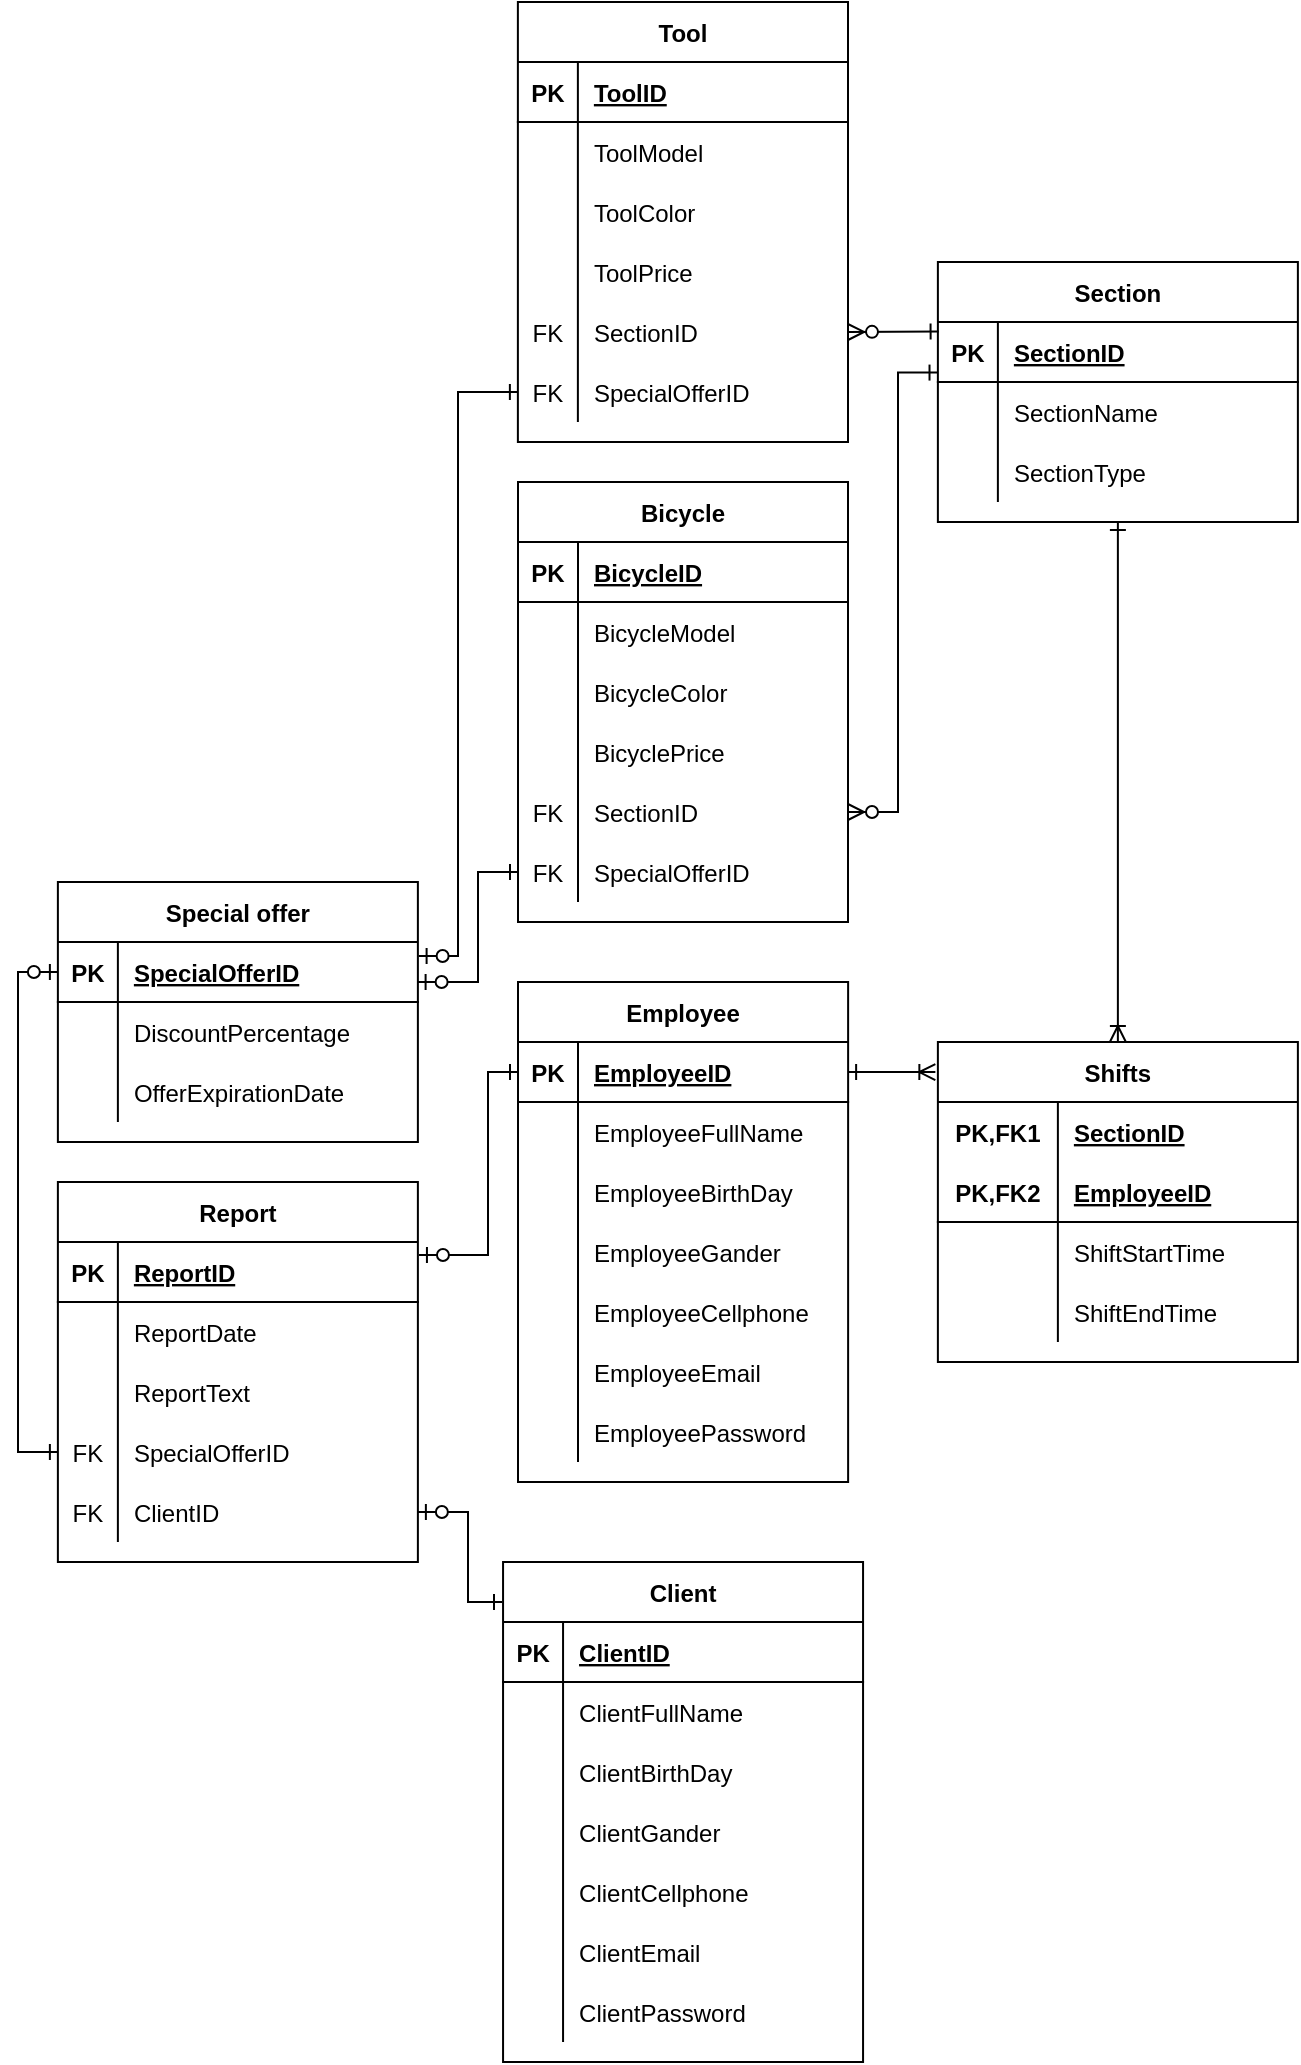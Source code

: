 <mxfile version="14.0.5" type="device"><diagram id="lmadUIUauROQdjqGuZYz" name="Page-1"><mxGraphModel dx="1108" dy="1550" grid="1" gridSize="10" guides="1" tooltips="1" connect="1" arrows="1" fold="1" page="1" pageScale="1" pageWidth="850" pageHeight="1100" math="0" shadow="0"><root><mxCell id="0"/><mxCell id="1" parent="0"/><mxCell id="s6NvcJNstseHKrPPLqI4-10" style="edgeStyle=orthogonalEdgeStyle;rounded=0;orthogonalLoop=1;jettySize=auto;html=1;startArrow=ERone;startFill=0;endArrow=ERzeroToMany;endFill=1;entryX=1;entryY=0.5;entryDx=0;entryDy=0;exitX=-0.001;exitY=0.843;exitDx=0;exitDy=0;exitPerimeter=0;" parent="1" source="3rM5yPmMmxu6O7tjROfl-2" target="J4gI7wY_akYeX6URA9M2-9" edge="1"><mxGeometry relative="1" as="geometry"><mxPoint x="554.94" y="-610" as="sourcePoint"/><mxPoint x="554.94" y="-510" as="targetPoint"/><Array as="points"><mxPoint x="545" y="-905"/><mxPoint x="545" y="-685"/></Array></mxGeometry></mxCell><mxCell id="J4gI7wY_akYeX6URA9M2-54" style="edgeStyle=orthogonalEdgeStyle;rounded=0;orthogonalLoop=1;jettySize=auto;html=1;exitX=0.5;exitY=1;exitDx=0;exitDy=0;entryX=0.5;entryY=0;entryDx=0;entryDy=0;startArrow=ERone;startFill=0;endArrow=ERoneToMany;endFill=0;" parent="1" source="3rM5yPmMmxu6O7tjROfl-1" target="J4gI7wY_akYeX6URA9M2-34" edge="1"><mxGeometry relative="1" as="geometry"/></mxCell><mxCell id="3rM5yPmMmxu6O7tjROfl-1" value="Section" style="shape=table;startSize=30;container=1;collapsible=1;childLayout=tableLayout;fixedRows=1;rowLines=0;fontStyle=1;align=center;resizeLast=1;" parent="1" vertex="1"><mxGeometry x="564.94" y="-960" width="180.0" height="130" as="geometry"/></mxCell><mxCell id="3rM5yPmMmxu6O7tjROfl-2" value="" style="shape=partialRectangle;collapsible=0;dropTarget=0;pointerEvents=0;fillColor=none;top=0;left=0;bottom=1;right=0;points=[[0,0.5],[1,0.5]];portConstraint=eastwest;" parent="3rM5yPmMmxu6O7tjROfl-1" vertex="1"><mxGeometry y="30" width="180.0" height="30" as="geometry"/></mxCell><mxCell id="3rM5yPmMmxu6O7tjROfl-3" value="PK" style="shape=partialRectangle;connectable=0;fillColor=none;top=0;left=0;bottom=0;right=0;fontStyle=1;overflow=hidden;" parent="3rM5yPmMmxu6O7tjROfl-2" vertex="1"><mxGeometry width="30" height="30" as="geometry"/></mxCell><mxCell id="3rM5yPmMmxu6O7tjROfl-4" value="SectionID" style="shape=partialRectangle;connectable=0;fillColor=none;top=0;left=0;bottom=0;right=0;align=left;spacingLeft=6;fontStyle=5;overflow=hidden;" parent="3rM5yPmMmxu6O7tjROfl-2" vertex="1"><mxGeometry x="30" width="150.0" height="30" as="geometry"/></mxCell><mxCell id="3rM5yPmMmxu6O7tjROfl-5" value="" style="shape=partialRectangle;collapsible=0;dropTarget=0;pointerEvents=0;fillColor=none;top=0;left=0;bottom=0;right=0;points=[[0,0.5],[1,0.5]];portConstraint=eastwest;" parent="3rM5yPmMmxu6O7tjROfl-1" vertex="1"><mxGeometry y="60" width="180.0" height="30" as="geometry"/></mxCell><mxCell id="3rM5yPmMmxu6O7tjROfl-6" value="" style="shape=partialRectangle;connectable=0;fillColor=none;top=0;left=0;bottom=0;right=0;editable=1;overflow=hidden;" parent="3rM5yPmMmxu6O7tjROfl-5" vertex="1"><mxGeometry width="30" height="30" as="geometry"/></mxCell><mxCell id="3rM5yPmMmxu6O7tjROfl-7" value="SectionName" style="shape=partialRectangle;connectable=0;fillColor=none;top=0;left=0;bottom=0;right=0;align=left;spacingLeft=6;overflow=hidden;" parent="3rM5yPmMmxu6O7tjROfl-5" vertex="1"><mxGeometry x="30" width="150.0" height="30" as="geometry"/></mxCell><mxCell id="3rM5yPmMmxu6O7tjROfl-8" value="" style="shape=partialRectangle;collapsible=0;dropTarget=0;pointerEvents=0;fillColor=none;top=0;left=0;bottom=0;right=0;points=[[0,0.5],[1,0.5]];portConstraint=eastwest;" parent="3rM5yPmMmxu6O7tjROfl-1" vertex="1"><mxGeometry y="90" width="180.0" height="30" as="geometry"/></mxCell><mxCell id="3rM5yPmMmxu6O7tjROfl-9" value="" style="shape=partialRectangle;connectable=0;fillColor=none;top=0;left=0;bottom=0;right=0;editable=1;overflow=hidden;" parent="3rM5yPmMmxu6O7tjROfl-8" vertex="1"><mxGeometry width="30" height="30" as="geometry"/></mxCell><mxCell id="3rM5yPmMmxu6O7tjROfl-10" value="SectionType" style="shape=partialRectangle;connectable=0;fillColor=none;top=0;left=0;bottom=0;right=0;align=left;spacingLeft=6;overflow=hidden;" parent="3rM5yPmMmxu6O7tjROfl-8" vertex="1"><mxGeometry x="30" width="150.0" height="30" as="geometry"/></mxCell><mxCell id="3rM5yPmMmxu6O7tjROfl-14" value="Bicycle" style="shape=table;startSize=30;container=1;collapsible=1;childLayout=tableLayout;fixedRows=1;rowLines=0;fontStyle=1;align=center;resizeLast=1;" parent="1" vertex="1"><mxGeometry x="355" y="-850" width="165" height="220" as="geometry"/></mxCell><mxCell id="3rM5yPmMmxu6O7tjROfl-15" value="" style="shape=partialRectangle;collapsible=0;dropTarget=0;pointerEvents=0;fillColor=none;top=0;left=0;bottom=1;right=0;points=[[0,0.5],[1,0.5]];portConstraint=eastwest;" parent="3rM5yPmMmxu6O7tjROfl-14" vertex="1"><mxGeometry y="30" width="165" height="30" as="geometry"/></mxCell><mxCell id="3rM5yPmMmxu6O7tjROfl-16" value="PK" style="shape=partialRectangle;connectable=0;fillColor=none;top=0;left=0;bottom=0;right=0;fontStyle=1;overflow=hidden;" parent="3rM5yPmMmxu6O7tjROfl-15" vertex="1"><mxGeometry width="30" height="30" as="geometry"/></mxCell><mxCell id="3rM5yPmMmxu6O7tjROfl-17" value="BicycleID" style="shape=partialRectangle;connectable=0;fillColor=none;top=0;left=0;bottom=0;right=0;align=left;spacingLeft=6;fontStyle=5;overflow=hidden;" parent="3rM5yPmMmxu6O7tjROfl-15" vertex="1"><mxGeometry x="30" width="135" height="30" as="geometry"/></mxCell><mxCell id="3rM5yPmMmxu6O7tjROfl-18" value="" style="shape=partialRectangle;collapsible=0;dropTarget=0;pointerEvents=0;fillColor=none;top=0;left=0;bottom=0;right=0;points=[[0,0.5],[1,0.5]];portConstraint=eastwest;" parent="3rM5yPmMmxu6O7tjROfl-14" vertex="1"><mxGeometry y="60" width="165" height="30" as="geometry"/></mxCell><mxCell id="3rM5yPmMmxu6O7tjROfl-19" value="" style="shape=partialRectangle;connectable=0;fillColor=none;top=0;left=0;bottom=0;right=0;editable=1;overflow=hidden;" parent="3rM5yPmMmxu6O7tjROfl-18" vertex="1"><mxGeometry width="30" height="30" as="geometry"/></mxCell><mxCell id="3rM5yPmMmxu6O7tjROfl-20" value="BicycleModel" style="shape=partialRectangle;connectable=0;fillColor=none;top=0;left=0;bottom=0;right=0;align=left;spacingLeft=6;overflow=hidden;" parent="3rM5yPmMmxu6O7tjROfl-18" vertex="1"><mxGeometry x="30" width="135" height="30" as="geometry"/></mxCell><mxCell id="3rM5yPmMmxu6O7tjROfl-24" value="" style="shape=partialRectangle;collapsible=0;dropTarget=0;pointerEvents=0;fillColor=none;top=0;left=0;bottom=0;right=0;points=[[0,0.5],[1,0.5]];portConstraint=eastwest;" parent="3rM5yPmMmxu6O7tjROfl-14" vertex="1"><mxGeometry y="90" width="165" height="30" as="geometry"/></mxCell><mxCell id="3rM5yPmMmxu6O7tjROfl-25" value="" style="shape=partialRectangle;connectable=0;fillColor=none;top=0;left=0;bottom=0;right=0;editable=1;overflow=hidden;" parent="3rM5yPmMmxu6O7tjROfl-24" vertex="1"><mxGeometry width="30" height="30" as="geometry"/></mxCell><mxCell id="3rM5yPmMmxu6O7tjROfl-26" value="BicycleColor" style="shape=partialRectangle;connectable=0;fillColor=none;top=0;left=0;bottom=0;right=0;align=left;spacingLeft=6;overflow=hidden;" parent="3rM5yPmMmxu6O7tjROfl-24" vertex="1"><mxGeometry x="30" width="135" height="30" as="geometry"/></mxCell><mxCell id="Rha8ZCrtlKAXFtoieiKJ-1" value="" style="shape=partialRectangle;collapsible=0;dropTarget=0;pointerEvents=0;fillColor=none;top=0;left=0;bottom=0;right=0;points=[[0,0.5],[1,0.5]];portConstraint=eastwest;" parent="3rM5yPmMmxu6O7tjROfl-14" vertex="1"><mxGeometry y="120" width="165" height="30" as="geometry"/></mxCell><mxCell id="Rha8ZCrtlKAXFtoieiKJ-2" value="" style="shape=partialRectangle;connectable=0;fillColor=none;top=0;left=0;bottom=0;right=0;editable=1;overflow=hidden;" parent="Rha8ZCrtlKAXFtoieiKJ-1" vertex="1"><mxGeometry width="30" height="30" as="geometry"/></mxCell><mxCell id="Rha8ZCrtlKAXFtoieiKJ-3" value="BicyclePrice" style="shape=partialRectangle;connectable=0;fillColor=none;top=0;left=0;bottom=0;right=0;align=left;spacingLeft=6;overflow=hidden;" parent="Rha8ZCrtlKAXFtoieiKJ-1" vertex="1"><mxGeometry x="30" width="135" height="30" as="geometry"/></mxCell><mxCell id="J4gI7wY_akYeX6URA9M2-9" value="" style="shape=partialRectangle;collapsible=0;dropTarget=0;pointerEvents=0;fillColor=none;top=0;left=0;bottom=0;right=0;points=[[0,0.5],[1,0.5]];portConstraint=eastwest;" parent="3rM5yPmMmxu6O7tjROfl-14" vertex="1"><mxGeometry y="150" width="165" height="30" as="geometry"/></mxCell><mxCell id="J4gI7wY_akYeX6URA9M2-10" value="FK" style="shape=partialRectangle;connectable=0;fillColor=none;top=0;left=0;bottom=0;right=0;editable=1;overflow=hidden;" parent="J4gI7wY_akYeX6URA9M2-9" vertex="1"><mxGeometry width="30" height="30" as="geometry"/></mxCell><mxCell id="J4gI7wY_akYeX6URA9M2-11" value="SectionID" style="shape=partialRectangle;connectable=0;fillColor=none;top=0;left=0;bottom=0;right=0;align=left;spacingLeft=6;overflow=hidden;" parent="J4gI7wY_akYeX6URA9M2-9" vertex="1"><mxGeometry x="30" width="135" height="30" as="geometry"/></mxCell><mxCell id="gxsIhptOHqx9A7-Ye-sE-6" value="" style="shape=partialRectangle;collapsible=0;dropTarget=0;pointerEvents=0;fillColor=none;top=0;left=0;bottom=0;right=0;points=[[0,0.5],[1,0.5]];portConstraint=eastwest;" parent="3rM5yPmMmxu6O7tjROfl-14" vertex="1"><mxGeometry y="180" width="165" height="30" as="geometry"/></mxCell><mxCell id="gxsIhptOHqx9A7-Ye-sE-7" value="FK" style="shape=partialRectangle;connectable=0;fillColor=none;top=0;left=0;bottom=0;right=0;editable=1;overflow=hidden;" parent="gxsIhptOHqx9A7-Ye-sE-6" vertex="1"><mxGeometry width="30" height="30" as="geometry"/></mxCell><mxCell id="gxsIhptOHqx9A7-Ye-sE-8" value="SpecialOfferID" style="shape=partialRectangle;connectable=0;fillColor=none;top=0;left=0;bottom=0;right=0;align=left;spacingLeft=6;overflow=hidden;" parent="gxsIhptOHqx9A7-Ye-sE-6" vertex="1"><mxGeometry x="30" width="135" height="30" as="geometry"/></mxCell><mxCell id="gxsIhptOHqx9A7-Ye-sE-5" style="edgeStyle=orthogonalEdgeStyle;rounded=0;orthogonalLoop=1;jettySize=auto;html=1;exitX=0;exitY=0.5;exitDx=0;exitDy=0;startArrow=ERone;startFill=0;endArrow=ERzeroToOne;endFill=1;entryX=1.002;entryY=0.224;entryDx=0;entryDy=0;entryPerimeter=0;" parent="1" source="gxsIhptOHqx9A7-Ye-sE-12" target="3rM5yPmMmxu6O7tjROfl-67" edge="1"><mxGeometry relative="1" as="geometry"><mxPoint x="325" y="-599" as="targetPoint"/><Array as="points"><mxPoint x="325" y="-895"/><mxPoint x="325" y="-613"/><mxPoint x="305" y="-613"/></Array></mxGeometry></mxCell><mxCell id="3rM5yPmMmxu6O7tjROfl-27" value="Tool" style="shape=table;startSize=30;container=1;collapsible=1;childLayout=tableLayout;fixedRows=1;rowLines=0;fontStyle=1;align=center;resizeLast=1;" parent="1" vertex="1"><mxGeometry x="354.94" y="-1090" width="165.06" height="220" as="geometry"/></mxCell><mxCell id="3rM5yPmMmxu6O7tjROfl-28" value="" style="shape=partialRectangle;collapsible=0;dropTarget=0;pointerEvents=0;fillColor=none;top=0;left=0;bottom=1;right=0;points=[[0,0.5],[1,0.5]];portConstraint=eastwest;" parent="3rM5yPmMmxu6O7tjROfl-27" vertex="1"><mxGeometry y="30" width="165.06" height="30" as="geometry"/></mxCell><mxCell id="3rM5yPmMmxu6O7tjROfl-29" value="PK" style="shape=partialRectangle;connectable=0;fillColor=none;top=0;left=0;bottom=0;right=0;fontStyle=1;overflow=hidden;" parent="3rM5yPmMmxu6O7tjROfl-28" vertex="1"><mxGeometry width="30" height="30" as="geometry"/></mxCell><mxCell id="3rM5yPmMmxu6O7tjROfl-30" value="ToolID" style="shape=partialRectangle;connectable=0;fillColor=none;top=0;left=0;bottom=0;right=0;align=left;spacingLeft=6;fontStyle=5;overflow=hidden;" parent="3rM5yPmMmxu6O7tjROfl-28" vertex="1"><mxGeometry x="30" width="135.06" height="30" as="geometry"/></mxCell><mxCell id="3rM5yPmMmxu6O7tjROfl-31" value="" style="shape=partialRectangle;collapsible=0;dropTarget=0;pointerEvents=0;fillColor=none;top=0;left=0;bottom=0;right=0;points=[[0,0.5],[1,0.5]];portConstraint=eastwest;" parent="3rM5yPmMmxu6O7tjROfl-27" vertex="1"><mxGeometry y="60" width="165.06" height="30" as="geometry"/></mxCell><mxCell id="3rM5yPmMmxu6O7tjROfl-32" value="" style="shape=partialRectangle;connectable=0;fillColor=none;top=0;left=0;bottom=0;right=0;editable=1;overflow=hidden;" parent="3rM5yPmMmxu6O7tjROfl-31" vertex="1"><mxGeometry width="30" height="30" as="geometry"/></mxCell><mxCell id="3rM5yPmMmxu6O7tjROfl-33" value="ToolModel" style="shape=partialRectangle;connectable=0;fillColor=none;top=0;left=0;bottom=0;right=0;align=left;spacingLeft=6;overflow=hidden;" parent="3rM5yPmMmxu6O7tjROfl-31" vertex="1"><mxGeometry x="30" width="135.06" height="30" as="geometry"/></mxCell><mxCell id="3rM5yPmMmxu6O7tjROfl-37" value="" style="shape=partialRectangle;collapsible=0;dropTarget=0;pointerEvents=0;fillColor=none;top=0;left=0;bottom=0;right=0;points=[[0,0.5],[1,0.5]];portConstraint=eastwest;" parent="3rM5yPmMmxu6O7tjROfl-27" vertex="1"><mxGeometry y="90" width="165.06" height="30" as="geometry"/></mxCell><mxCell id="3rM5yPmMmxu6O7tjROfl-38" value="" style="shape=partialRectangle;connectable=0;fillColor=none;top=0;left=0;bottom=0;right=0;editable=1;overflow=hidden;" parent="3rM5yPmMmxu6O7tjROfl-37" vertex="1"><mxGeometry width="30" height="30" as="geometry"/></mxCell><mxCell id="3rM5yPmMmxu6O7tjROfl-39" value="ToolColor" style="shape=partialRectangle;connectable=0;fillColor=none;top=0;left=0;bottom=0;right=0;align=left;spacingLeft=6;overflow=hidden;" parent="3rM5yPmMmxu6O7tjROfl-37" vertex="1"><mxGeometry x="30" width="135.06" height="30" as="geometry"/></mxCell><mxCell id="J4gI7wY_akYeX6URA9M2-6" value="" style="shape=partialRectangle;collapsible=0;dropTarget=0;pointerEvents=0;fillColor=none;top=0;left=0;bottom=0;right=0;points=[[0,0.5],[1,0.5]];portConstraint=eastwest;" parent="3rM5yPmMmxu6O7tjROfl-27" vertex="1"><mxGeometry y="120" width="165.06" height="30" as="geometry"/></mxCell><mxCell id="J4gI7wY_akYeX6URA9M2-7" value="" style="shape=partialRectangle;connectable=0;fillColor=none;top=0;left=0;bottom=0;right=0;editable=1;overflow=hidden;" parent="J4gI7wY_akYeX6URA9M2-6" vertex="1"><mxGeometry width="30" height="30" as="geometry"/></mxCell><mxCell id="J4gI7wY_akYeX6URA9M2-8" value="ToolPrice" style="shape=partialRectangle;connectable=0;fillColor=none;top=0;left=0;bottom=0;right=0;align=left;spacingLeft=6;overflow=hidden;" parent="J4gI7wY_akYeX6URA9M2-6" vertex="1"><mxGeometry x="30" width="135.06" height="30" as="geometry"/></mxCell><mxCell id="J4gI7wY_akYeX6URA9M2-12" value="" style="shape=partialRectangle;collapsible=0;dropTarget=0;pointerEvents=0;fillColor=none;top=0;left=0;bottom=0;right=0;points=[[0,0.5],[1,0.5]];portConstraint=eastwest;" parent="3rM5yPmMmxu6O7tjROfl-27" vertex="1"><mxGeometry y="150" width="165.06" height="30" as="geometry"/></mxCell><mxCell id="J4gI7wY_akYeX6URA9M2-13" value="FK" style="shape=partialRectangle;connectable=0;fillColor=none;top=0;left=0;bottom=0;right=0;editable=1;overflow=hidden;" parent="J4gI7wY_akYeX6URA9M2-12" vertex="1"><mxGeometry width="30" height="30" as="geometry"/></mxCell><mxCell id="J4gI7wY_akYeX6URA9M2-14" value="SectionID" style="shape=partialRectangle;connectable=0;fillColor=none;top=0;left=0;bottom=0;right=0;align=left;spacingLeft=6;overflow=hidden;" parent="J4gI7wY_akYeX6URA9M2-12" vertex="1"><mxGeometry x="30" width="135.06" height="30" as="geometry"/></mxCell><mxCell id="gxsIhptOHqx9A7-Ye-sE-12" value="" style="shape=partialRectangle;collapsible=0;dropTarget=0;pointerEvents=0;fillColor=none;top=0;left=0;bottom=0;right=0;points=[[0,0.5],[1,0.5]];portConstraint=eastwest;" parent="3rM5yPmMmxu6O7tjROfl-27" vertex="1"><mxGeometry y="180" width="165.06" height="30" as="geometry"/></mxCell><mxCell id="gxsIhptOHqx9A7-Ye-sE-13" value="FK" style="shape=partialRectangle;connectable=0;fillColor=none;top=0;left=0;bottom=0;right=0;editable=1;overflow=hidden;" parent="gxsIhptOHqx9A7-Ye-sE-12" vertex="1"><mxGeometry width="30" height="30" as="geometry"/></mxCell><mxCell id="gxsIhptOHqx9A7-Ye-sE-14" value="SpecialOfferID" style="shape=partialRectangle;connectable=0;fillColor=none;top=0;left=0;bottom=0;right=0;align=left;spacingLeft=6;overflow=hidden;" parent="gxsIhptOHqx9A7-Ye-sE-12" vertex="1"><mxGeometry x="30" width="135.06" height="30" as="geometry"/></mxCell><mxCell id="sB6w6k1cCrjmrv1tbhVG-8" style="edgeStyle=orthogonalEdgeStyle;rounded=0;orthogonalLoop=1;jettySize=auto;html=1;exitX=0;exitY=0.5;exitDx=0;exitDy=0;startArrow=ERone;startFill=0;endArrow=ERzeroToOne;endFill=1;entryX=0;entryY=0.5;entryDx=0;entryDy=0;" parent="1" source="sB6w6k1cCrjmrv1tbhVG-15" target="3rM5yPmMmxu6O7tjROfl-67" edge="1"><mxGeometry relative="1" as="geometry"><mxPoint x="115" y="-590" as="targetPoint"/><Array as="points"><mxPoint x="105" y="-365"/><mxPoint x="105" y="-605"/></Array></mxGeometry></mxCell><mxCell id="3rM5yPmMmxu6O7tjROfl-40" value="Report" style="shape=table;startSize=30;container=1;collapsible=1;childLayout=tableLayout;fixedRows=1;rowLines=0;fontStyle=1;align=center;resizeLast=1;" parent="1" vertex="1"><mxGeometry x="124.94" y="-500" width="180" height="190.0" as="geometry"/></mxCell><mxCell id="3rM5yPmMmxu6O7tjROfl-41" value="" style="shape=partialRectangle;collapsible=0;dropTarget=0;pointerEvents=0;fillColor=none;top=0;left=0;bottom=1;right=0;points=[[0,0.5],[1,0.5]];portConstraint=eastwest;" parent="3rM5yPmMmxu6O7tjROfl-40" vertex="1"><mxGeometry y="30" width="180" height="30" as="geometry"/></mxCell><mxCell id="3rM5yPmMmxu6O7tjROfl-42" value="PK" style="shape=partialRectangle;connectable=0;fillColor=none;top=0;left=0;bottom=0;right=0;fontStyle=1;overflow=hidden;" parent="3rM5yPmMmxu6O7tjROfl-41" vertex="1"><mxGeometry width="30" height="30" as="geometry"/></mxCell><mxCell id="3rM5yPmMmxu6O7tjROfl-43" value="ReportID" style="shape=partialRectangle;connectable=0;fillColor=none;top=0;left=0;bottom=0;right=0;align=left;spacingLeft=6;fontStyle=5;overflow=hidden;" parent="3rM5yPmMmxu6O7tjROfl-41" vertex="1"><mxGeometry x="30" width="150" height="30" as="geometry"/></mxCell><mxCell id="3rM5yPmMmxu6O7tjROfl-44" value="" style="shape=partialRectangle;collapsible=0;dropTarget=0;pointerEvents=0;fillColor=none;top=0;left=0;bottom=0;right=0;points=[[0,0.5],[1,0.5]];portConstraint=eastwest;" parent="3rM5yPmMmxu6O7tjROfl-40" vertex="1"><mxGeometry y="60" width="180" height="30" as="geometry"/></mxCell><mxCell id="3rM5yPmMmxu6O7tjROfl-45" value="" style="shape=partialRectangle;connectable=0;fillColor=none;top=0;left=0;bottom=0;right=0;editable=1;overflow=hidden;" parent="3rM5yPmMmxu6O7tjROfl-44" vertex="1"><mxGeometry width="30" height="30" as="geometry"/></mxCell><mxCell id="3rM5yPmMmxu6O7tjROfl-46" value="ReportDate" style="shape=partialRectangle;connectable=0;fillColor=none;top=0;left=0;bottom=0;right=0;align=left;spacingLeft=6;overflow=hidden;" parent="3rM5yPmMmxu6O7tjROfl-44" vertex="1"><mxGeometry x="30" width="150" height="30" as="geometry"/></mxCell><mxCell id="gxsIhptOHqx9A7-Ye-sE-1" value="" style="shape=partialRectangle;collapsible=0;dropTarget=0;pointerEvents=0;fillColor=none;top=0;left=0;bottom=0;right=0;points=[[0,0.5],[1,0.5]];portConstraint=eastwest;" parent="3rM5yPmMmxu6O7tjROfl-40" vertex="1"><mxGeometry y="90" width="180" height="30" as="geometry"/></mxCell><mxCell id="gxsIhptOHqx9A7-Ye-sE-2" value="" style="shape=partialRectangle;connectable=0;fillColor=none;top=0;left=0;bottom=0;right=0;editable=1;overflow=hidden;" parent="gxsIhptOHqx9A7-Ye-sE-1" vertex="1"><mxGeometry width="30" height="30" as="geometry"/></mxCell><mxCell id="gxsIhptOHqx9A7-Ye-sE-3" value="ReportText" style="shape=partialRectangle;connectable=0;fillColor=none;top=0;left=0;bottom=0;right=0;align=left;spacingLeft=6;overflow=hidden;" parent="gxsIhptOHqx9A7-Ye-sE-1" vertex="1"><mxGeometry x="30" width="150" height="30" as="geometry"/></mxCell><mxCell id="sB6w6k1cCrjmrv1tbhVG-15" value="" style="shape=partialRectangle;collapsible=0;dropTarget=0;pointerEvents=0;fillColor=none;top=0;left=0;bottom=0;right=0;points=[[0,0.5],[1,0.5]];portConstraint=eastwest;" parent="3rM5yPmMmxu6O7tjROfl-40" vertex="1"><mxGeometry y="120" width="180" height="30" as="geometry"/></mxCell><mxCell id="sB6w6k1cCrjmrv1tbhVG-16" value="FK" style="shape=partialRectangle;connectable=0;fillColor=none;top=0;left=0;bottom=0;right=0;editable=1;overflow=hidden;" parent="sB6w6k1cCrjmrv1tbhVG-15" vertex="1"><mxGeometry width="30" height="30" as="geometry"/></mxCell><mxCell id="sB6w6k1cCrjmrv1tbhVG-17" value="SpecialOfferID" style="shape=partialRectangle;connectable=0;fillColor=none;top=0;left=0;bottom=0;right=0;align=left;spacingLeft=6;overflow=hidden;" parent="sB6w6k1cCrjmrv1tbhVG-15" vertex="1"><mxGeometry x="30" width="150" height="30" as="geometry"/></mxCell><mxCell id="gxsIhptOHqx9A7-Ye-sE-28" value="" style="shape=partialRectangle;collapsible=0;dropTarget=0;pointerEvents=0;fillColor=none;top=0;left=0;bottom=0;right=0;points=[[0,0.5],[1,0.5]];portConstraint=eastwest;" parent="3rM5yPmMmxu6O7tjROfl-40" vertex="1"><mxGeometry y="150" width="180" height="30" as="geometry"/></mxCell><mxCell id="gxsIhptOHqx9A7-Ye-sE-29" value="FK" style="shape=partialRectangle;connectable=0;fillColor=none;top=0;left=0;bottom=0;right=0;editable=1;overflow=hidden;" parent="gxsIhptOHqx9A7-Ye-sE-28" vertex="1"><mxGeometry width="30" height="30" as="geometry"/></mxCell><mxCell id="gxsIhptOHqx9A7-Ye-sE-30" value="ClientID" style="shape=partialRectangle;connectable=0;fillColor=none;top=0;left=0;bottom=0;right=0;align=left;spacingLeft=6;overflow=hidden;" parent="gxsIhptOHqx9A7-Ye-sE-28" vertex="1"><mxGeometry x="30" width="150" height="30" as="geometry"/></mxCell><mxCell id="3rM5yPmMmxu6O7tjROfl-53" value="Client" style="shape=table;startSize=30;container=1;collapsible=1;childLayout=tableLayout;fixedRows=1;rowLines=0;fontStyle=1;align=center;resizeLast=1;" parent="1" vertex="1"><mxGeometry x="347.53" y="-310" width="180" height="250" as="geometry"/></mxCell><mxCell id="3rM5yPmMmxu6O7tjROfl-54" value="" style="shape=partialRectangle;collapsible=0;dropTarget=0;pointerEvents=0;fillColor=none;top=0;left=0;bottom=1;right=0;points=[[0,0.5],[1,0.5]];portConstraint=eastwest;" parent="3rM5yPmMmxu6O7tjROfl-53" vertex="1"><mxGeometry y="30" width="180" height="30" as="geometry"/></mxCell><mxCell id="3rM5yPmMmxu6O7tjROfl-55" value="PK" style="shape=partialRectangle;connectable=0;fillColor=none;top=0;left=0;bottom=0;right=0;fontStyle=1;overflow=hidden;" parent="3rM5yPmMmxu6O7tjROfl-54" vertex="1"><mxGeometry width="30" height="30" as="geometry"/></mxCell><mxCell id="3rM5yPmMmxu6O7tjROfl-56" value="ClientID" style="shape=partialRectangle;connectable=0;fillColor=none;top=0;left=0;bottom=0;right=0;align=left;spacingLeft=6;fontStyle=5;overflow=hidden;" parent="3rM5yPmMmxu6O7tjROfl-54" vertex="1"><mxGeometry x="30" width="150" height="30" as="geometry"/></mxCell><mxCell id="3rM5yPmMmxu6O7tjROfl-57" value="" style="shape=partialRectangle;collapsible=0;dropTarget=0;pointerEvents=0;fillColor=none;top=0;left=0;bottom=0;right=0;points=[[0,0.5],[1,0.5]];portConstraint=eastwest;" parent="3rM5yPmMmxu6O7tjROfl-53" vertex="1"><mxGeometry y="60" width="180" height="30" as="geometry"/></mxCell><mxCell id="3rM5yPmMmxu6O7tjROfl-58" value="" style="shape=partialRectangle;connectable=0;fillColor=none;top=0;left=0;bottom=0;right=0;editable=1;overflow=hidden;" parent="3rM5yPmMmxu6O7tjROfl-57" vertex="1"><mxGeometry width="30" height="30" as="geometry"/></mxCell><mxCell id="3rM5yPmMmxu6O7tjROfl-59" value="ClientFullName" style="shape=partialRectangle;connectable=0;fillColor=none;top=0;left=0;bottom=0;right=0;align=left;spacingLeft=6;overflow=hidden;" parent="3rM5yPmMmxu6O7tjROfl-57" vertex="1"><mxGeometry x="30" width="150" height="30" as="geometry"/></mxCell><mxCell id="Q4OvwFC6bRiq9Ma-HSYR-4" value="" style="shape=partialRectangle;collapsible=0;dropTarget=0;pointerEvents=0;fillColor=none;top=0;left=0;bottom=0;right=0;points=[[0,0.5],[1,0.5]];portConstraint=eastwest;" parent="3rM5yPmMmxu6O7tjROfl-53" vertex="1"><mxGeometry y="90" width="180" height="30" as="geometry"/></mxCell><mxCell id="Q4OvwFC6bRiq9Ma-HSYR-5" value="" style="shape=partialRectangle;connectable=0;fillColor=none;top=0;left=0;bottom=0;right=0;editable=1;overflow=hidden;" parent="Q4OvwFC6bRiq9Ma-HSYR-4" vertex="1"><mxGeometry width="30" height="30" as="geometry"/></mxCell><mxCell id="Q4OvwFC6bRiq9Ma-HSYR-6" value="ClientBirthDay" style="shape=partialRectangle;connectable=0;fillColor=none;top=0;left=0;bottom=0;right=0;align=left;spacingLeft=6;overflow=hidden;" parent="Q4OvwFC6bRiq9Ma-HSYR-4" vertex="1"><mxGeometry x="30" width="150" height="30" as="geometry"/></mxCell><mxCell id="3rM5yPmMmxu6O7tjROfl-60" value="" style="shape=partialRectangle;collapsible=0;dropTarget=0;pointerEvents=0;fillColor=none;top=0;left=0;bottom=0;right=0;points=[[0,0.5],[1,0.5]];portConstraint=eastwest;" parent="3rM5yPmMmxu6O7tjROfl-53" vertex="1"><mxGeometry y="120" width="180" height="30" as="geometry"/></mxCell><mxCell id="3rM5yPmMmxu6O7tjROfl-61" value="" style="shape=partialRectangle;connectable=0;fillColor=none;top=0;left=0;bottom=0;right=0;editable=1;overflow=hidden;" parent="3rM5yPmMmxu6O7tjROfl-60" vertex="1"><mxGeometry width="30" height="30" as="geometry"/></mxCell><mxCell id="3rM5yPmMmxu6O7tjROfl-62" value="ClientGander" style="shape=partialRectangle;connectable=0;fillColor=none;top=0;left=0;bottom=0;right=0;align=left;spacingLeft=6;overflow=hidden;" parent="3rM5yPmMmxu6O7tjROfl-60" vertex="1"><mxGeometry x="30" width="150" height="30" as="geometry"/></mxCell><mxCell id="3rM5yPmMmxu6O7tjROfl-63" value="" style="shape=partialRectangle;collapsible=0;dropTarget=0;pointerEvents=0;fillColor=none;top=0;left=0;bottom=0;right=0;points=[[0,0.5],[1,0.5]];portConstraint=eastwest;" parent="3rM5yPmMmxu6O7tjROfl-53" vertex="1"><mxGeometry y="150" width="180" height="30" as="geometry"/></mxCell><mxCell id="3rM5yPmMmxu6O7tjROfl-64" value="" style="shape=partialRectangle;connectable=0;fillColor=none;top=0;left=0;bottom=0;right=0;editable=1;overflow=hidden;" parent="3rM5yPmMmxu6O7tjROfl-63" vertex="1"><mxGeometry width="30" height="30" as="geometry"/></mxCell><mxCell id="3rM5yPmMmxu6O7tjROfl-65" value="ClientCellphone" style="shape=partialRectangle;connectable=0;fillColor=none;top=0;left=0;bottom=0;right=0;align=left;spacingLeft=6;overflow=hidden;" parent="3rM5yPmMmxu6O7tjROfl-63" vertex="1"><mxGeometry x="30" width="150" height="30" as="geometry"/></mxCell><mxCell id="J4gI7wY_akYeX6URA9M2-19" value="" style="shape=partialRectangle;collapsible=0;dropTarget=0;pointerEvents=0;fillColor=none;top=0;left=0;bottom=0;right=0;points=[[0,0.5],[1,0.5]];portConstraint=eastwest;" parent="3rM5yPmMmxu6O7tjROfl-53" vertex="1"><mxGeometry y="180" width="180" height="30" as="geometry"/></mxCell><mxCell id="J4gI7wY_akYeX6URA9M2-20" value="" style="shape=partialRectangle;connectable=0;fillColor=none;top=0;left=0;bottom=0;right=0;editable=1;overflow=hidden;" parent="J4gI7wY_akYeX6URA9M2-19" vertex="1"><mxGeometry width="30" height="30" as="geometry"/></mxCell><mxCell id="J4gI7wY_akYeX6URA9M2-21" value="ClientEmail" style="shape=partialRectangle;connectable=0;fillColor=none;top=0;left=0;bottom=0;right=0;align=left;spacingLeft=6;overflow=hidden;" parent="J4gI7wY_akYeX6URA9M2-19" vertex="1"><mxGeometry x="30" width="150" height="30" as="geometry"/></mxCell><mxCell id="J4gI7wY_akYeX6URA9M2-31" value="" style="shape=partialRectangle;collapsible=0;dropTarget=0;pointerEvents=0;fillColor=none;top=0;left=0;bottom=0;right=0;points=[[0,0.5],[1,0.5]];portConstraint=eastwest;" parent="3rM5yPmMmxu6O7tjROfl-53" vertex="1"><mxGeometry y="210" width="180" height="30" as="geometry"/></mxCell><mxCell id="J4gI7wY_akYeX6URA9M2-32" value="" style="shape=partialRectangle;connectable=0;fillColor=none;top=0;left=0;bottom=0;right=0;editable=1;overflow=hidden;" parent="J4gI7wY_akYeX6URA9M2-31" vertex="1"><mxGeometry width="30" height="30" as="geometry"/></mxCell><mxCell id="J4gI7wY_akYeX6URA9M2-33" value="ClientPassword" style="shape=partialRectangle;connectable=0;fillColor=none;top=0;left=0;bottom=0;right=0;align=left;spacingLeft=6;overflow=hidden;" parent="J4gI7wY_akYeX6URA9M2-31" vertex="1"><mxGeometry x="30" width="150" height="30" as="geometry"/></mxCell><mxCell id="3rM5yPmMmxu6O7tjROfl-66" value=" Special offer" style="shape=table;startSize=30;container=1;collapsible=1;childLayout=tableLayout;fixedRows=1;rowLines=0;fontStyle=1;align=center;resizeLast=1;" parent="1" vertex="1"><mxGeometry x="124.94" y="-650" width="180" height="130" as="geometry"/></mxCell><mxCell id="3rM5yPmMmxu6O7tjROfl-67" value="" style="shape=partialRectangle;collapsible=0;dropTarget=0;pointerEvents=0;fillColor=none;top=0;left=0;bottom=1;right=0;points=[[0,0.5],[1,0.5]];portConstraint=eastwest;" parent="3rM5yPmMmxu6O7tjROfl-66" vertex="1"><mxGeometry y="30" width="180" height="30" as="geometry"/></mxCell><mxCell id="3rM5yPmMmxu6O7tjROfl-68" value="PK" style="shape=partialRectangle;connectable=0;fillColor=none;top=0;left=0;bottom=0;right=0;fontStyle=1;overflow=hidden;" parent="3rM5yPmMmxu6O7tjROfl-67" vertex="1"><mxGeometry width="30" height="30" as="geometry"/></mxCell><mxCell id="3rM5yPmMmxu6O7tjROfl-69" value="SpecialOfferID" style="shape=partialRectangle;connectable=0;fillColor=none;top=0;left=0;bottom=0;right=0;align=left;spacingLeft=6;fontStyle=5;overflow=hidden;" parent="3rM5yPmMmxu6O7tjROfl-67" vertex="1"><mxGeometry x="30" width="150" height="30" as="geometry"/></mxCell><mxCell id="3rM5yPmMmxu6O7tjROfl-70" value="" style="shape=partialRectangle;collapsible=0;dropTarget=0;pointerEvents=0;fillColor=none;top=0;left=0;bottom=0;right=0;points=[[0,0.5],[1,0.5]];portConstraint=eastwest;" parent="3rM5yPmMmxu6O7tjROfl-66" vertex="1"><mxGeometry y="60" width="180" height="30" as="geometry"/></mxCell><mxCell id="3rM5yPmMmxu6O7tjROfl-71" value="" style="shape=partialRectangle;connectable=0;fillColor=none;top=0;left=0;bottom=0;right=0;editable=1;overflow=hidden;" parent="3rM5yPmMmxu6O7tjROfl-70" vertex="1"><mxGeometry width="30" height="30" as="geometry"/></mxCell><mxCell id="3rM5yPmMmxu6O7tjROfl-72" value="DiscountPercentage" style="shape=partialRectangle;connectable=0;fillColor=none;top=0;left=0;bottom=0;right=0;align=left;spacingLeft=6;overflow=hidden;" parent="3rM5yPmMmxu6O7tjROfl-70" vertex="1"><mxGeometry x="30" width="150" height="30" as="geometry"/></mxCell><mxCell id="sB6w6k1cCrjmrv1tbhVG-10" value="" style="shape=partialRectangle;collapsible=0;dropTarget=0;pointerEvents=0;fillColor=none;top=0;left=0;bottom=0;right=0;points=[[0,0.5],[1,0.5]];portConstraint=eastwest;" parent="3rM5yPmMmxu6O7tjROfl-66" vertex="1"><mxGeometry y="90" width="180" height="30" as="geometry"/></mxCell><mxCell id="sB6w6k1cCrjmrv1tbhVG-11" value="" style="shape=partialRectangle;connectable=0;fillColor=none;top=0;left=0;bottom=0;right=0;editable=1;overflow=hidden;" parent="sB6w6k1cCrjmrv1tbhVG-10" vertex="1"><mxGeometry width="30" height="30" as="geometry"/></mxCell><mxCell id="sB6w6k1cCrjmrv1tbhVG-12" value="OfferExpirationDate" style="shape=partialRectangle;connectable=0;fillColor=none;top=0;left=0;bottom=0;right=0;align=left;spacingLeft=6;overflow=hidden;" parent="sB6w6k1cCrjmrv1tbhVG-10" vertex="1"><mxGeometry x="30" width="150" height="30" as="geometry"/></mxCell><mxCell id="3rM5yPmMmxu6O7tjROfl-79" value="Employee" style="shape=table;startSize=30;container=1;collapsible=1;childLayout=tableLayout;fixedRows=1;rowLines=0;fontStyle=1;align=center;resizeLast=1;" parent="1" vertex="1"><mxGeometry x="355" y="-600" width="165.06" height="250" as="geometry"/></mxCell><mxCell id="3rM5yPmMmxu6O7tjROfl-80" value="" style="shape=partialRectangle;collapsible=0;dropTarget=0;pointerEvents=0;fillColor=none;top=0;left=0;bottom=1;right=0;points=[[0,0.5],[1,0.5]];portConstraint=eastwest;" parent="3rM5yPmMmxu6O7tjROfl-79" vertex="1"><mxGeometry y="30" width="165.06" height="30" as="geometry"/></mxCell><mxCell id="3rM5yPmMmxu6O7tjROfl-81" value="PK" style="shape=partialRectangle;connectable=0;fillColor=none;top=0;left=0;bottom=0;right=0;fontStyle=1;overflow=hidden;" parent="3rM5yPmMmxu6O7tjROfl-80" vertex="1"><mxGeometry width="30" height="30" as="geometry"/></mxCell><mxCell id="3rM5yPmMmxu6O7tjROfl-82" value="EmployeeID" style="shape=partialRectangle;connectable=0;fillColor=none;top=0;left=0;bottom=0;right=0;align=left;spacingLeft=6;fontStyle=5;overflow=hidden;" parent="3rM5yPmMmxu6O7tjROfl-80" vertex="1"><mxGeometry x="30" width="135.06" height="30" as="geometry"/></mxCell><mxCell id="3rM5yPmMmxu6O7tjROfl-83" value="" style="shape=partialRectangle;collapsible=0;dropTarget=0;pointerEvents=0;fillColor=none;top=0;left=0;bottom=0;right=0;points=[[0,0.5],[1,0.5]];portConstraint=eastwest;" parent="3rM5yPmMmxu6O7tjROfl-79" vertex="1"><mxGeometry y="60" width="165.06" height="30" as="geometry"/></mxCell><mxCell id="3rM5yPmMmxu6O7tjROfl-84" value="" style="shape=partialRectangle;connectable=0;fillColor=none;top=0;left=0;bottom=0;right=0;editable=1;overflow=hidden;" parent="3rM5yPmMmxu6O7tjROfl-83" vertex="1"><mxGeometry width="30" height="30" as="geometry"/></mxCell><mxCell id="3rM5yPmMmxu6O7tjROfl-85" value="EmployeeFullName" style="shape=partialRectangle;connectable=0;fillColor=none;top=0;left=0;bottom=0;right=0;align=left;spacingLeft=6;overflow=hidden;" parent="3rM5yPmMmxu6O7tjROfl-83" vertex="1"><mxGeometry x="30" width="135.06" height="30" as="geometry"/></mxCell><mxCell id="Q4OvwFC6bRiq9Ma-HSYR-1" value="" style="shape=partialRectangle;collapsible=0;dropTarget=0;pointerEvents=0;fillColor=none;top=0;left=0;bottom=0;right=0;points=[[0,0.5],[1,0.5]];portConstraint=eastwest;" parent="3rM5yPmMmxu6O7tjROfl-79" vertex="1"><mxGeometry y="90" width="165.06" height="30" as="geometry"/></mxCell><mxCell id="Q4OvwFC6bRiq9Ma-HSYR-2" value="" style="shape=partialRectangle;connectable=0;fillColor=none;top=0;left=0;bottom=0;right=0;editable=1;overflow=hidden;" parent="Q4OvwFC6bRiq9Ma-HSYR-1" vertex="1"><mxGeometry width="30" height="30" as="geometry"/></mxCell><mxCell id="Q4OvwFC6bRiq9Ma-HSYR-3" value="EmployeeBirthDay" style="shape=partialRectangle;connectable=0;fillColor=none;top=0;left=0;bottom=0;right=0;align=left;spacingLeft=6;overflow=hidden;" parent="Q4OvwFC6bRiq9Ma-HSYR-1" vertex="1"><mxGeometry x="30" width="135.06" height="30" as="geometry"/></mxCell><mxCell id="3rM5yPmMmxu6O7tjROfl-86" value="" style="shape=partialRectangle;collapsible=0;dropTarget=0;pointerEvents=0;fillColor=none;top=0;left=0;bottom=0;right=0;points=[[0,0.5],[1,0.5]];portConstraint=eastwest;" parent="3rM5yPmMmxu6O7tjROfl-79" vertex="1"><mxGeometry y="120" width="165.06" height="30" as="geometry"/></mxCell><mxCell id="3rM5yPmMmxu6O7tjROfl-87" value="" style="shape=partialRectangle;connectable=0;fillColor=none;top=0;left=0;bottom=0;right=0;editable=1;overflow=hidden;" parent="3rM5yPmMmxu6O7tjROfl-86" vertex="1"><mxGeometry width="30" height="30" as="geometry"/></mxCell><mxCell id="3rM5yPmMmxu6O7tjROfl-88" value="EmployeeGander" style="shape=partialRectangle;connectable=0;fillColor=none;top=0;left=0;bottom=0;right=0;align=left;spacingLeft=6;overflow=hidden;" parent="3rM5yPmMmxu6O7tjROfl-86" vertex="1"><mxGeometry x="30" width="135.06" height="30" as="geometry"/></mxCell><mxCell id="3rM5yPmMmxu6O7tjROfl-89" value="" style="shape=partialRectangle;collapsible=0;dropTarget=0;pointerEvents=0;fillColor=none;top=0;left=0;bottom=0;right=0;points=[[0,0.5],[1,0.5]];portConstraint=eastwest;" parent="3rM5yPmMmxu6O7tjROfl-79" vertex="1"><mxGeometry y="150" width="165.06" height="30" as="geometry"/></mxCell><mxCell id="3rM5yPmMmxu6O7tjROfl-90" value="" style="shape=partialRectangle;connectable=0;fillColor=none;top=0;left=0;bottom=0;right=0;editable=1;overflow=hidden;" parent="3rM5yPmMmxu6O7tjROfl-89" vertex="1"><mxGeometry width="30" height="30" as="geometry"/></mxCell><mxCell id="3rM5yPmMmxu6O7tjROfl-91" value="EmployeeCellphone" style="shape=partialRectangle;connectable=0;fillColor=none;top=0;left=0;bottom=0;right=0;align=left;spacingLeft=6;overflow=hidden;" parent="3rM5yPmMmxu6O7tjROfl-89" vertex="1"><mxGeometry x="30" width="135.06" height="30" as="geometry"/></mxCell><mxCell id="J4gI7wY_akYeX6URA9M2-25" value="" style="shape=partialRectangle;collapsible=0;dropTarget=0;pointerEvents=0;fillColor=none;top=0;left=0;bottom=0;right=0;points=[[0,0.5],[1,0.5]];portConstraint=eastwest;" parent="3rM5yPmMmxu6O7tjROfl-79" vertex="1"><mxGeometry y="180" width="165.06" height="30" as="geometry"/></mxCell><mxCell id="J4gI7wY_akYeX6URA9M2-26" value="" style="shape=partialRectangle;connectable=0;fillColor=none;top=0;left=0;bottom=0;right=0;editable=1;overflow=hidden;" parent="J4gI7wY_akYeX6URA9M2-25" vertex="1"><mxGeometry width="30" height="30" as="geometry"/></mxCell><mxCell id="J4gI7wY_akYeX6URA9M2-27" value="EmployeeEmail" style="shape=partialRectangle;connectable=0;fillColor=none;top=0;left=0;bottom=0;right=0;align=left;spacingLeft=6;overflow=hidden;" parent="J4gI7wY_akYeX6URA9M2-25" vertex="1"><mxGeometry x="30" width="135.06" height="30" as="geometry"/></mxCell><mxCell id="J4gI7wY_akYeX6URA9M2-28" value="" style="shape=partialRectangle;collapsible=0;dropTarget=0;pointerEvents=0;fillColor=none;top=0;left=0;bottom=0;right=0;points=[[0,0.5],[1,0.5]];portConstraint=eastwest;" parent="3rM5yPmMmxu6O7tjROfl-79" vertex="1"><mxGeometry y="210" width="165.06" height="30" as="geometry"/></mxCell><mxCell id="J4gI7wY_akYeX6URA9M2-29" value="" style="shape=partialRectangle;connectable=0;fillColor=none;top=0;left=0;bottom=0;right=0;editable=1;overflow=hidden;" parent="J4gI7wY_akYeX6URA9M2-28" vertex="1"><mxGeometry width="30" height="30" as="geometry"/></mxCell><mxCell id="J4gI7wY_akYeX6URA9M2-30" value="EmployeePassword" style="shape=partialRectangle;connectable=0;fillColor=none;top=0;left=0;bottom=0;right=0;align=left;spacingLeft=6;overflow=hidden;" parent="J4gI7wY_akYeX6URA9M2-28" vertex="1"><mxGeometry x="30" width="135.06" height="30" as="geometry"/></mxCell><mxCell id="s6NvcJNstseHKrPPLqI4-2" style="edgeStyle=orthogonalEdgeStyle;rounded=0;orthogonalLoop=1;jettySize=auto;html=1;endArrow=ERzeroToMany;endFill=1;startArrow=ERone;startFill=0;exitX=0.002;exitY=0.157;exitDx=0;exitDy=0;entryX=1;entryY=0.5;entryDx=0;entryDy=0;exitPerimeter=0;" parent="1" source="3rM5yPmMmxu6O7tjROfl-2" target="J4gI7wY_akYeX6URA9M2-12" edge="1"><mxGeometry relative="1" as="geometry"><mxPoint x="498.94" y="-463" as="sourcePoint"/><mxPoint x="864.94" y="-560" as="targetPoint"/><Array as="points"><mxPoint x="565" y="-925"/></Array></mxGeometry></mxCell><mxCell id="J4gI7wY_akYeX6URA9M2-34" value="Shifts" style="shape=table;startSize=30;container=1;collapsible=1;childLayout=tableLayout;fixedRows=1;rowLines=0;fontStyle=1;align=center;resizeLast=1;" parent="1" vertex="1"><mxGeometry x="564.94" y="-570" width="180" height="160" as="geometry"/></mxCell><mxCell id="J4gI7wY_akYeX6URA9M2-35" value="" style="shape=partialRectangle;collapsible=0;dropTarget=0;pointerEvents=0;fillColor=none;top=0;left=0;bottom=0;right=0;points=[[0,0.5],[1,0.5]];portConstraint=eastwest;" parent="J4gI7wY_akYeX6URA9M2-34" vertex="1"><mxGeometry y="30" width="180" height="30" as="geometry"/></mxCell><mxCell id="J4gI7wY_akYeX6URA9M2-36" value="PK,FK1" style="shape=partialRectangle;connectable=0;fillColor=none;top=0;left=0;bottom=0;right=0;fontStyle=1;overflow=hidden;" parent="J4gI7wY_akYeX6URA9M2-35" vertex="1"><mxGeometry width="60" height="30" as="geometry"/></mxCell><mxCell id="J4gI7wY_akYeX6URA9M2-37" value="SectionID" style="shape=partialRectangle;connectable=0;fillColor=none;top=0;left=0;bottom=0;right=0;align=left;spacingLeft=6;fontStyle=5;overflow=hidden;" parent="J4gI7wY_akYeX6URA9M2-35" vertex="1"><mxGeometry x="60" width="120" height="30" as="geometry"/></mxCell><mxCell id="J4gI7wY_akYeX6URA9M2-38" value="" style="shape=partialRectangle;collapsible=0;dropTarget=0;pointerEvents=0;fillColor=none;top=0;left=0;bottom=1;right=0;points=[[0,0.5],[1,0.5]];portConstraint=eastwest;" parent="J4gI7wY_akYeX6URA9M2-34" vertex="1"><mxGeometry y="60" width="180" height="30" as="geometry"/></mxCell><mxCell id="J4gI7wY_akYeX6URA9M2-39" value="PK,FK2" style="shape=partialRectangle;connectable=0;fillColor=none;top=0;left=0;bottom=0;right=0;fontStyle=1;overflow=hidden;" parent="J4gI7wY_akYeX6URA9M2-38" vertex="1"><mxGeometry width="60" height="30" as="geometry"/></mxCell><mxCell id="J4gI7wY_akYeX6URA9M2-40" value="EmployeeID" style="shape=partialRectangle;connectable=0;fillColor=none;top=0;left=0;bottom=0;right=0;align=left;spacingLeft=6;fontStyle=5;overflow=hidden;" parent="J4gI7wY_akYeX6URA9M2-38" vertex="1"><mxGeometry x="60" width="120" height="30" as="geometry"/></mxCell><mxCell id="J4gI7wY_akYeX6URA9M2-49" value="" style="shape=partialRectangle;collapsible=0;dropTarget=0;pointerEvents=0;fillColor=none;top=0;left=0;bottom=0;right=0;points=[[0,0.5],[1,0.5]];portConstraint=eastwest;" parent="J4gI7wY_akYeX6URA9M2-34" vertex="1"><mxGeometry y="90" width="180" height="30" as="geometry"/></mxCell><mxCell id="J4gI7wY_akYeX6URA9M2-50" value="" style="shape=partialRectangle;connectable=0;fillColor=none;top=0;left=0;bottom=0;right=0;editable=1;overflow=hidden;" parent="J4gI7wY_akYeX6URA9M2-49" vertex="1"><mxGeometry width="60" height="30" as="geometry"/></mxCell><mxCell id="J4gI7wY_akYeX6URA9M2-51" value="ShiftStartTime" style="shape=partialRectangle;connectable=0;fillColor=none;top=0;left=0;bottom=0;right=0;align=left;spacingLeft=6;overflow=hidden;" parent="J4gI7wY_akYeX6URA9M2-49" vertex="1"><mxGeometry x="60" width="120" height="30" as="geometry"/></mxCell><mxCell id="J4gI7wY_akYeX6URA9M2-41" value="" style="shape=partialRectangle;collapsible=0;dropTarget=0;pointerEvents=0;fillColor=none;top=0;left=0;bottom=0;right=0;points=[[0,0.5],[1,0.5]];portConstraint=eastwest;" parent="J4gI7wY_akYeX6URA9M2-34" vertex="1"><mxGeometry y="120" width="180" height="30" as="geometry"/></mxCell><mxCell id="J4gI7wY_akYeX6URA9M2-42" value="" style="shape=partialRectangle;connectable=0;fillColor=none;top=0;left=0;bottom=0;right=0;editable=1;overflow=hidden;" parent="J4gI7wY_akYeX6URA9M2-41" vertex="1"><mxGeometry width="60" height="30" as="geometry"/></mxCell><mxCell id="J4gI7wY_akYeX6URA9M2-43" value="ShiftEndTime" style="shape=partialRectangle;connectable=0;fillColor=none;top=0;left=0;bottom=0;right=0;align=left;spacingLeft=6;overflow=hidden;" parent="J4gI7wY_akYeX6URA9M2-41" vertex="1"><mxGeometry x="60" width="120" height="30" as="geometry"/></mxCell><mxCell id="J4gI7wY_akYeX6URA9M2-55" style="edgeStyle=orthogonalEdgeStyle;rounded=0;orthogonalLoop=1;jettySize=auto;html=1;exitX=1;exitY=0.5;exitDx=0;exitDy=0;entryX=-0.007;entryY=0.094;entryDx=0;entryDy=0;entryPerimeter=0;startArrow=ERone;startFill=0;endArrow=ERoneToMany;endFill=0;" parent="1" source="3rM5yPmMmxu6O7tjROfl-80" target="J4gI7wY_akYeX6URA9M2-34" edge="1"><mxGeometry relative="1" as="geometry"/></mxCell><mxCell id="sB6w6k1cCrjmrv1tbhVG-2" style="edgeStyle=orthogonalEdgeStyle;rounded=0;orthogonalLoop=1;jettySize=auto;html=1;startArrow=ERzeroToOne;startFill=1;endArrow=ERone;endFill=0;entryX=0;entryY=0.5;entryDx=0;entryDy=0;exitX=1.003;exitY=0.215;exitDx=0;exitDy=0;exitPerimeter=0;" parent="1" source="3rM5yPmMmxu6O7tjROfl-41" target="3rM5yPmMmxu6O7tjROfl-80" edge="1"><mxGeometry relative="1" as="geometry"><mxPoint x="355" y="-345" as="targetPoint"/><Array as="points"><mxPoint x="340" y="-463"/><mxPoint x="340" y="-555"/></Array><mxPoint x="314.94" y="-450" as="sourcePoint"/></mxGeometry></mxCell><mxCell id="gxsIhptOHqx9A7-Ye-sE-4" style="edgeStyle=orthogonalEdgeStyle;rounded=0;orthogonalLoop=1;jettySize=auto;html=1;entryX=0.999;entryY=0.681;entryDx=0;entryDy=0;exitX=0;exitY=0.5;exitDx=0;exitDy=0;endArrow=ERzeroToOne;endFill=1;startArrow=ERone;startFill=0;entryPerimeter=0;" parent="1" source="gxsIhptOHqx9A7-Ye-sE-6" target="3rM5yPmMmxu6O7tjROfl-67" edge="1"><mxGeometry relative="1" as="geometry"><mxPoint x="330" y="-850" as="sourcePoint"/><Array as="points"><mxPoint x="335" y="-655"/><mxPoint x="335" y="-600"/><mxPoint x="305" y="-600"/></Array></mxGeometry></mxCell><mxCell id="gxsIhptOHqx9A7-Ye-sE-21" style="edgeStyle=orthogonalEdgeStyle;rounded=0;orthogonalLoop=1;jettySize=auto;html=1;startArrow=ERone;startFill=0;endArrow=ERzeroToOne;endFill=1;entryX=1;entryY=0.5;entryDx=0;entryDy=0;" parent="1" target="gxsIhptOHqx9A7-Ye-sE-28" edge="1"><mxGeometry relative="1" as="geometry"><mxPoint x="347" y="-290" as="sourcePoint"/><mxPoint x="320" y="-430" as="targetPoint"/><Array as="points"><mxPoint x="330" y="-290"/><mxPoint x="330" y="-335"/></Array></mxGeometry></mxCell></root></mxGraphModel></diagram></mxfile>